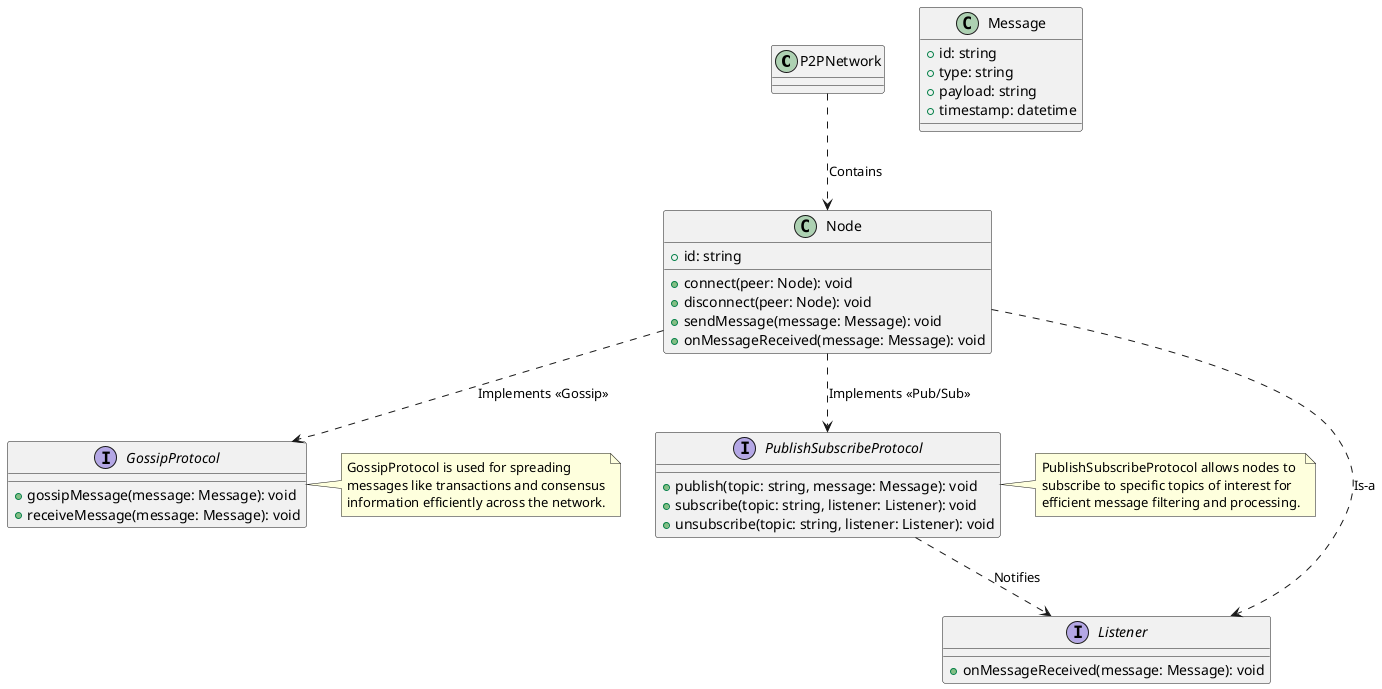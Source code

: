 @startuml
' Define the P2PNetwork class that orchestrates the network operations
class P2PNetwork {
}

' Define interfaces for the GossipProtocol and PublishSubscribeProtocol
interface GossipProtocol {
    +gossipMessage(message: Message): void
    +receiveMessage(message: Message): void
}

interface PublishSubscribeProtocol {
    +publish(topic: string, message: Message): void
    +subscribe(topic: string, listener: Listener): void
    +unsubscribe(topic: string, listener: Listener): void
}

' Define the Listener interface for handling received messages
interface Listener {
    +onMessageReceived(message: Message): void
}

' Define the Node class representing each peer in the network
class Node {
    +id: string
    +connect(peer: Node): void
    +disconnect(peer: Node): void
    +sendMessage(message: Message): void
    +onMessageReceived(message: Message): void
}

' Define the Message class for message propagation
class Message {
    +id: string
    +type: string
    +payload: string
    +timestamp: datetime
}

' Relationships
P2PNetwork ..> Node : "Contains"
Node ..> GossipProtocol : "Implements <<Gossip>>"
Node ..> PublishSubscribeProtocol : "Implements <<Pub/Sub>>"
Node ..> Listener : "Is-a"
PublishSubscribeProtocol ..> Listener : "Notifies"

' Note on protocols usage
note right of GossipProtocol
  GossipProtocol is used for spreading
  messages like transactions and consensus
  information efficiently across the network.
end note

note right of PublishSubscribeProtocol
  PublishSubscribeProtocol allows nodes to
  subscribe to specific topics of interest for
  efficient message filtering and processing.
end note
@enduml
